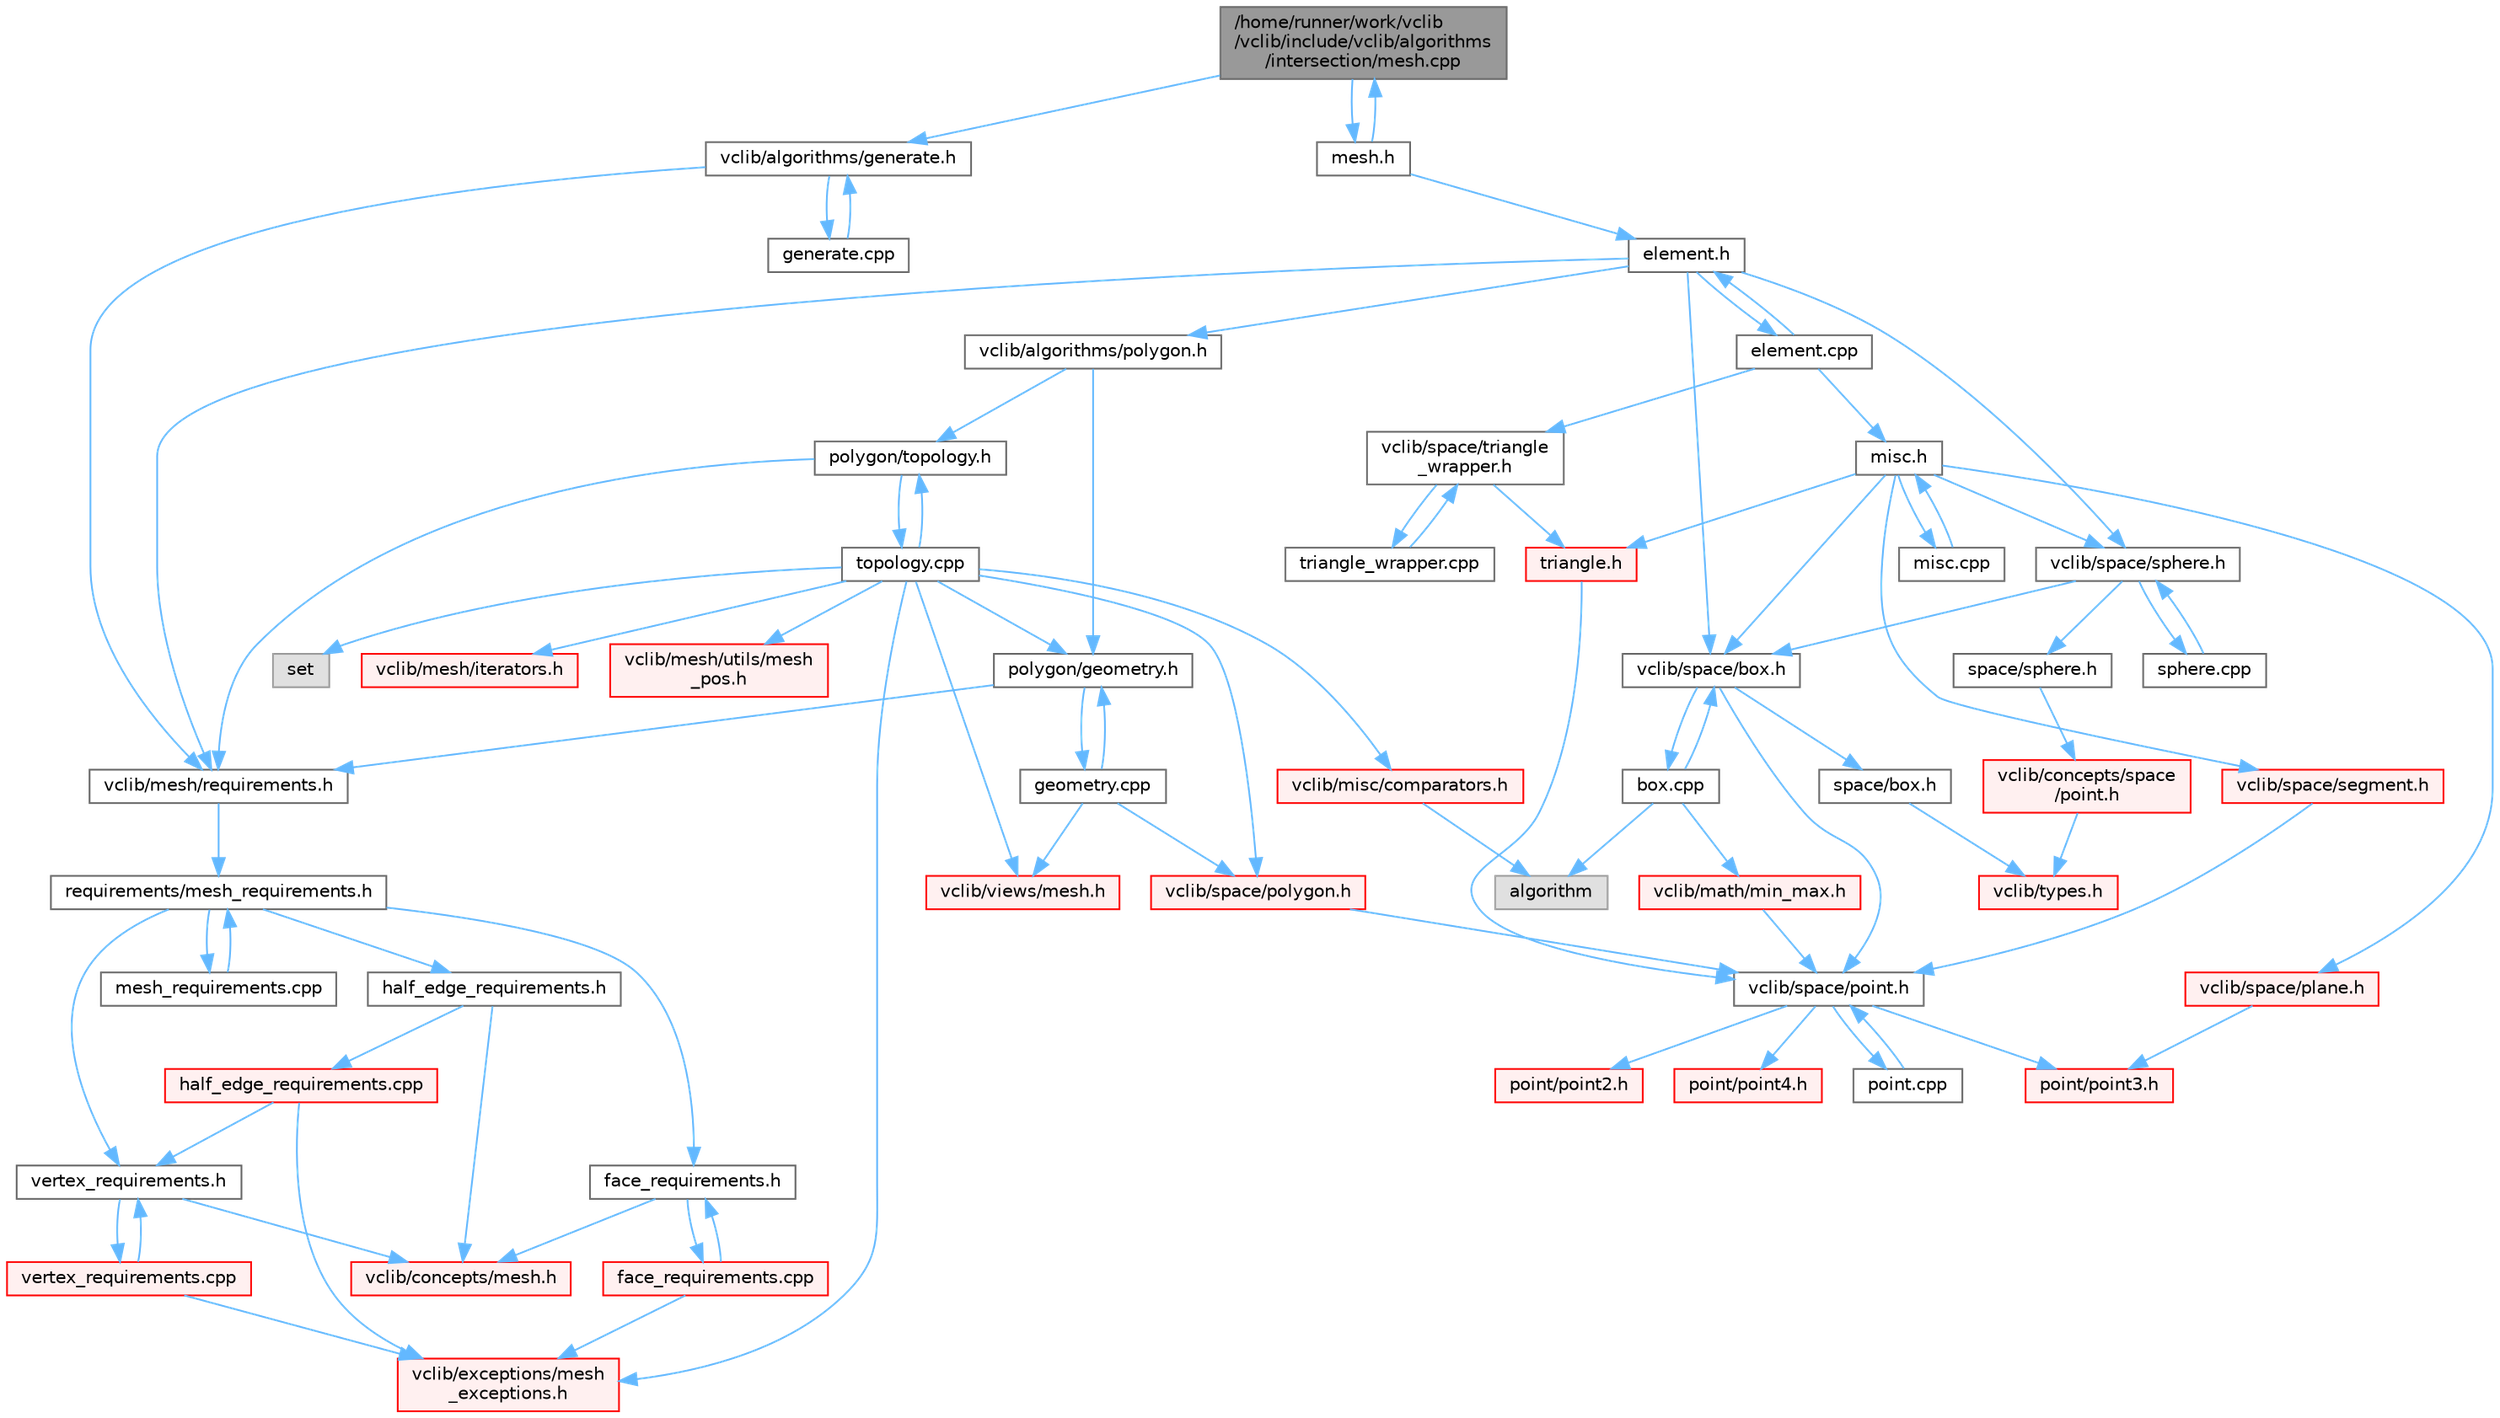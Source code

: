 digraph "/home/runner/work/vclib/vclib/include/vclib/algorithms/intersection/mesh.cpp"
{
 // LATEX_PDF_SIZE
  bgcolor="transparent";
  edge [fontname=Helvetica,fontsize=10,labelfontname=Helvetica,labelfontsize=10];
  node [fontname=Helvetica,fontsize=10,shape=box,height=0.2,width=0.4];
  Node1 [label="/home/runner/work/vclib\l/vclib/include/vclib/algorithms\l/intersection/mesh.cpp",height=0.2,width=0.4,color="gray40", fillcolor="grey60", style="filled", fontcolor="black",tooltip=" "];
  Node1 -> Node2 [color="steelblue1",style="solid"];
  Node2 [label="mesh.h",height=0.2,width=0.4,color="grey40", fillcolor="white", style="filled",URL="$algorithms_2intersection_2mesh_8h.html",tooltip=" "];
  Node2 -> Node3 [color="steelblue1",style="solid"];
  Node3 [label="element.h",height=0.2,width=0.4,color="grey40", fillcolor="white", style="filled",URL="$algorithms_2intersection_2element_8h.html",tooltip=" "];
  Node3 -> Node4 [color="steelblue1",style="solid"];
  Node4 [label="vclib/algorithms/polygon.h",height=0.2,width=0.4,color="grey40", fillcolor="white", style="filled",URL="$algorithms_2polygon_8h.html",tooltip=" "];
  Node4 -> Node5 [color="steelblue1",style="solid"];
  Node5 [label="polygon/geometry.h",height=0.2,width=0.4,color="grey40", fillcolor="white", style="filled",URL="$geometry_8h.html",tooltip=" "];
  Node5 -> Node6 [color="steelblue1",style="solid"];
  Node6 [label="vclib/mesh/requirements.h",height=0.2,width=0.4,color="grey40", fillcolor="white", style="filled",URL="$requirements_8h.html",tooltip=" "];
  Node6 -> Node7 [color="steelblue1",style="solid"];
  Node7 [label="requirements/mesh_requirements.h",height=0.2,width=0.4,color="grey40", fillcolor="white", style="filled",URL="$mesh__requirements_8h.html",tooltip=" "];
  Node7 -> Node8 [color="steelblue1",style="solid"];
  Node8 [label="half_edge_requirements.h",height=0.2,width=0.4,color="grey40", fillcolor="white", style="filled",URL="$half__edge__requirements_8h.html",tooltip=" "];
  Node8 -> Node9 [color="steelblue1",style="solid"];
  Node9 [label="vclib/concepts/mesh.h",height=0.2,width=0.4,color="red", fillcolor="#FFF0F0", style="filled",URL="$concepts_2mesh_8h.html",tooltip=" "];
  Node8 -> Node75 [color="steelblue1",style="solid"];
  Node75 [label="half_edge_requirements.cpp",height=0.2,width=0.4,color="red", fillcolor="#FFF0F0", style="filled",URL="$half__edge__requirements_8cpp.html",tooltip=" "];
  Node75 -> Node76 [color="steelblue1",style="solid"];
  Node76 [label="vertex_requirements.h",height=0.2,width=0.4,color="grey40", fillcolor="white", style="filled",URL="$vertex__requirements_8h.html",tooltip=" "];
  Node76 -> Node9 [color="steelblue1",style="solid"];
  Node76 -> Node77 [color="steelblue1",style="solid"];
  Node77 [label="vertex_requirements.cpp",height=0.2,width=0.4,color="red", fillcolor="#FFF0F0", style="filled",URL="$vertex__requirements_8cpp.html",tooltip=" "];
  Node77 -> Node76 [color="steelblue1",style="solid"];
  Node77 -> Node78 [color="steelblue1",style="solid"];
  Node78 [label="vclib/exceptions/mesh\l_exceptions.h",height=0.2,width=0.4,color="red", fillcolor="#FFF0F0", style="filled",URL="$mesh__exceptions_8h.html",tooltip=" "];
  Node75 -> Node78 [color="steelblue1",style="solid"];
  Node7 -> Node157 [color="steelblue1",style="solid"];
  Node157 [label="face_requirements.h",height=0.2,width=0.4,color="grey40", fillcolor="white", style="filled",URL="$face__requirements_8h.html",tooltip=" "];
  Node157 -> Node9 [color="steelblue1",style="solid"];
  Node157 -> Node158 [color="steelblue1",style="solid"];
  Node158 [label="face_requirements.cpp",height=0.2,width=0.4,color="red", fillcolor="#FFF0F0", style="filled",URL="$face__requirements_8cpp.html",tooltip=" "];
  Node158 -> Node157 [color="steelblue1",style="solid"];
  Node158 -> Node78 [color="steelblue1",style="solid"];
  Node7 -> Node76 [color="steelblue1",style="solid"];
  Node7 -> Node182 [color="steelblue1",style="solid"];
  Node182 [label="mesh_requirements.cpp",height=0.2,width=0.4,color="grey40", fillcolor="white", style="filled",URL="$mesh__requirements_8cpp.html",tooltip=" "];
  Node182 -> Node7 [color="steelblue1",style="solid"];
  Node5 -> Node183 [color="steelblue1",style="solid"];
  Node183 [label="geometry.cpp",height=0.2,width=0.4,color="grey40", fillcolor="white", style="filled",URL="$geometry_8cpp.html",tooltip=" "];
  Node183 -> Node5 [color="steelblue1",style="solid"];
  Node183 -> Node184 [color="steelblue1",style="solid"];
  Node184 [label="vclib/space/polygon.h",height=0.2,width=0.4,color="red", fillcolor="#FFF0F0", style="filled",URL="$space_2polygon_8h.html",tooltip=" "];
  Node184 -> Node47 [color="steelblue1",style="solid"];
  Node47 [label="vclib/space/point.h",height=0.2,width=0.4,color="grey40", fillcolor="white", style="filled",URL="$space_2point_8h.html",tooltip=" "];
  Node47 -> Node48 [color="steelblue1",style="solid"];
  Node48 [label="point/point2.h",height=0.2,width=0.4,color="red", fillcolor="#FFF0F0", style="filled",URL="$point2_8h.html",tooltip=" "];
  Node47 -> Node49 [color="steelblue1",style="solid"];
  Node49 [label="point/point3.h",height=0.2,width=0.4,color="red", fillcolor="#FFF0F0", style="filled",URL="$point3_8h.html",tooltip=" "];
  Node47 -> Node31 [color="steelblue1",style="solid"];
  Node31 [label="point/point4.h",height=0.2,width=0.4,color="red", fillcolor="#FFF0F0", style="filled",URL="$point4_8h.html",tooltip=" "];
  Node47 -> Node50 [color="steelblue1",style="solid"];
  Node50 [label="point.cpp",height=0.2,width=0.4,color="grey40", fillcolor="white", style="filled",URL="$point_8cpp.html",tooltip=" "];
  Node50 -> Node47 [color="steelblue1",style="solid"];
  Node183 -> Node198 [color="steelblue1",style="solid"];
  Node198 [label="vclib/views/mesh.h",height=0.2,width=0.4,color="red", fillcolor="#FFF0F0", style="filled",URL="$views_2mesh_8h.html",tooltip=" "];
  Node4 -> Node218 [color="steelblue1",style="solid"];
  Node218 [label="polygon/topology.h",height=0.2,width=0.4,color="grey40", fillcolor="white", style="filled",URL="$polygon_2topology_8h.html",tooltip=" "];
  Node218 -> Node6 [color="steelblue1",style="solid"];
  Node218 -> Node219 [color="steelblue1",style="solid"];
  Node219 [label="topology.cpp",height=0.2,width=0.4,color="grey40", fillcolor="white", style="filled",URL="$polygon_2topology_8cpp.html",tooltip=" "];
  Node219 -> Node218 [color="steelblue1",style="solid"];
  Node219 -> Node220 [color="steelblue1",style="solid"];
  Node220 [label="set",height=0.2,width=0.4,color="grey60", fillcolor="#E0E0E0", style="filled",tooltip=" "];
  Node219 -> Node78 [color="steelblue1",style="solid"];
  Node219 -> Node221 [color="steelblue1",style="solid"];
  Node221 [label="vclib/mesh/iterators.h",height=0.2,width=0.4,color="red", fillcolor="#FFF0F0", style="filled",URL="$mesh_2iterators_8h.html",tooltip=" "];
  Node219 -> Node225 [color="steelblue1",style="solid"];
  Node225 [label="vclib/mesh/utils/mesh\l_pos.h",height=0.2,width=0.4,color="red", fillcolor="#FFF0F0", style="filled",URL="$mesh__pos_8h.html",tooltip=" "];
  Node219 -> Node198 [color="steelblue1",style="solid"];
  Node219 -> Node227 [color="steelblue1",style="solid"];
  Node227 [label="vclib/misc/comparators.h",height=0.2,width=0.4,color="red", fillcolor="#FFF0F0", style="filled",URL="$comparators_8h.html",tooltip=" "];
  Node227 -> Node96 [color="steelblue1",style="solid"];
  Node96 [label="algorithm",height=0.2,width=0.4,color="grey60", fillcolor="#E0E0E0", style="filled",tooltip=" "];
  Node219 -> Node184 [color="steelblue1",style="solid"];
  Node219 -> Node5 [color="steelblue1",style="solid"];
  Node3 -> Node6 [color="steelblue1",style="solid"];
  Node3 -> Node229 [color="steelblue1",style="solid"];
  Node229 [label="vclib/space/box.h",height=0.2,width=0.4,color="grey40", fillcolor="white", style="filled",URL="$space_2box_8h.html",tooltip=" "];
  Node229 -> Node204 [color="steelblue1",style="solid"];
  Node204 [label="space/box.h",height=0.2,width=0.4,color="grey40", fillcolor="white", style="filled",URL="$concepts_2space_2box_8h.html",tooltip=" "];
  Node204 -> Node14 [color="steelblue1",style="solid"];
  Node14 [label="vclib/types.h",height=0.2,width=0.4,color="red", fillcolor="#FFF0F0", style="filled",URL="$types_8h.html",tooltip=" "];
  Node229 -> Node47 [color="steelblue1",style="solid"];
  Node229 -> Node230 [color="steelblue1",style="solid"];
  Node230 [label="box.cpp",height=0.2,width=0.4,color="grey40", fillcolor="white", style="filled",URL="$box_8cpp.html",tooltip=" "];
  Node230 -> Node229 [color="steelblue1",style="solid"];
  Node230 -> Node96 [color="steelblue1",style="solid"];
  Node230 -> Node231 [color="steelblue1",style="solid"];
  Node231 [label="vclib/math/min_max.h",height=0.2,width=0.4,color="red", fillcolor="#FFF0F0", style="filled",URL="$min__max_8h.html",tooltip=" "];
  Node231 -> Node47 [color="steelblue1",style="solid"];
  Node3 -> Node233 [color="steelblue1",style="solid"];
  Node233 [label="vclib/space/sphere.h",height=0.2,width=0.4,color="grey40", fillcolor="white", style="filled",URL="$space_2sphere_8h.html",tooltip=" "];
  Node233 -> Node208 [color="steelblue1",style="solid"];
  Node208 [label="space/sphere.h",height=0.2,width=0.4,color="grey40", fillcolor="white", style="filled",URL="$concepts_2space_2sphere_8h.html",tooltip=" "];
  Node208 -> Node36 [color="steelblue1",style="solid"];
  Node36 [label="vclib/concepts/space\l/point.h",height=0.2,width=0.4,color="red", fillcolor="#FFF0F0", style="filled",URL="$concepts_2space_2point_8h.html",tooltip=" "];
  Node36 -> Node14 [color="steelblue1",style="solid"];
  Node233 -> Node229 [color="steelblue1",style="solid"];
  Node233 -> Node234 [color="steelblue1",style="solid"];
  Node234 [label="sphere.cpp",height=0.2,width=0.4,color="grey40", fillcolor="white", style="filled",URL="$space_2sphere_8cpp.html",tooltip=" "];
  Node234 -> Node233 [color="steelblue1",style="solid"];
  Node3 -> Node235 [color="steelblue1",style="solid"];
  Node235 [label="element.cpp",height=0.2,width=0.4,color="grey40", fillcolor="white", style="filled",URL="$algorithms_2intersection_2element_8cpp.html",tooltip=" "];
  Node235 -> Node3 [color="steelblue1",style="solid"];
  Node235 -> Node236 [color="steelblue1",style="solid"];
  Node236 [label="misc.h",height=0.2,width=0.4,color="grey40", fillcolor="white", style="filled",URL="$intersection_2misc_8h.html",tooltip=" "];
  Node236 -> Node229 [color="steelblue1",style="solid"];
  Node236 -> Node237 [color="steelblue1",style="solid"];
  Node237 [label="vclib/space/plane.h",height=0.2,width=0.4,color="red", fillcolor="#FFF0F0", style="filled",URL="$space_2plane_8h.html",tooltip=" "];
  Node237 -> Node49 [color="steelblue1",style="solid"];
  Node236 -> Node241 [color="steelblue1",style="solid"];
  Node241 [label="vclib/space/segment.h",height=0.2,width=0.4,color="red", fillcolor="#FFF0F0", style="filled",URL="$space_2segment_8h.html",tooltip=" "];
  Node241 -> Node47 [color="steelblue1",style="solid"];
  Node236 -> Node233 [color="steelblue1",style="solid"];
  Node236 -> Node194 [color="steelblue1",style="solid"];
  Node194 [label="triangle.h",height=0.2,width=0.4,color="red", fillcolor="#FFF0F0", style="filled",URL="$space_2triangle_8h.html",tooltip=" "];
  Node194 -> Node47 [color="steelblue1",style="solid"];
  Node236 -> Node243 [color="steelblue1",style="solid"];
  Node243 [label="misc.cpp",height=0.2,width=0.4,color="grey40", fillcolor="white", style="filled",URL="$intersection_2misc_8cpp.html",tooltip=" "];
  Node243 -> Node236 [color="steelblue1",style="solid"];
  Node235 -> Node244 [color="steelblue1",style="solid"];
  Node244 [label="vclib/space/triangle\l_wrapper.h",height=0.2,width=0.4,color="grey40", fillcolor="white", style="filled",URL="$triangle__wrapper_8h.html",tooltip=" "];
  Node244 -> Node194 [color="steelblue1",style="solid"];
  Node244 -> Node245 [color="steelblue1",style="solid"];
  Node245 [label="triangle_wrapper.cpp",height=0.2,width=0.4,color="grey40", fillcolor="white", style="filled",URL="$triangle__wrapper_8cpp.html",tooltip=" "];
  Node245 -> Node244 [color="steelblue1",style="solid"];
  Node2 -> Node1 [color="steelblue1",style="solid"];
  Node1 -> Node246 [color="steelblue1",style="solid"];
  Node246 [label="vclib/algorithms/generate.h",height=0.2,width=0.4,color="grey40", fillcolor="white", style="filled",URL="$generate_8h.html",tooltip=" "];
  Node246 -> Node6 [color="steelblue1",style="solid"];
  Node246 -> Node247 [color="steelblue1",style="solid"];
  Node247 [label="generate.cpp",height=0.2,width=0.4,color="grey40", fillcolor="white", style="filled",URL="$generate_8cpp.html",tooltip=" "];
  Node247 -> Node246 [color="steelblue1",style="solid"];
}
